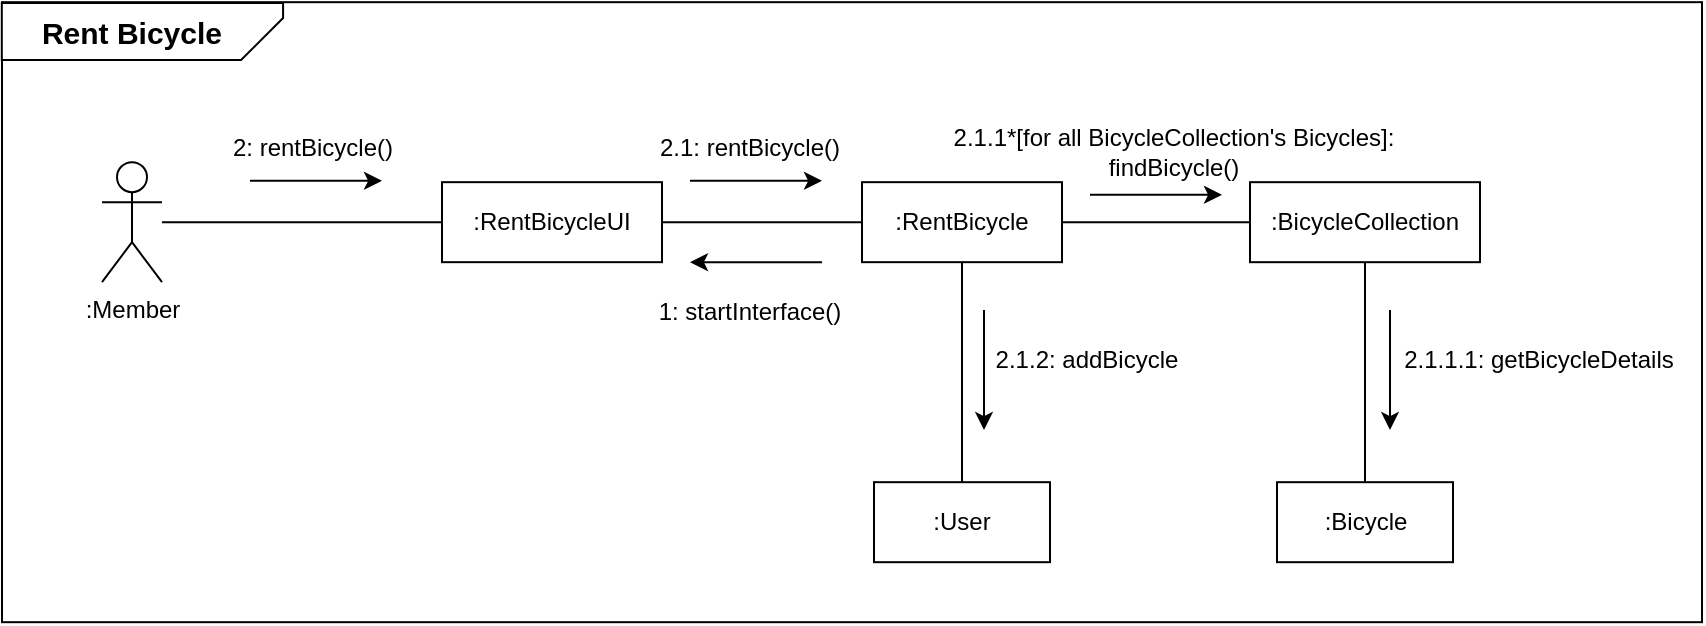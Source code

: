 <mxfile version="26.2.15">
  <diagram name="페이지-1" id="YrGnkqJNx8R0_pJG_wuY">
    <mxGraphModel dx="1370" dy="740" grid="1" gridSize="10" guides="1" tooltips="1" connect="1" arrows="1" fold="1" page="1" pageScale="1" pageWidth="200" pageHeight="200" math="0" shadow="0">
      <root>
        <mxCell id="0" />
        <mxCell id="1" parent="0" />
        <mxCell id="aCNtm3d9xgUVQaLuDEn9-1" value="" style="rounded=0;whiteSpace=wrap;html=1;" vertex="1" parent="1">
          <mxGeometry x="-270" y="46.09" width="850" height="310" as="geometry" />
        </mxCell>
        <mxCell id="aCNtm3d9xgUVQaLuDEn9-2" value=":Member" style="shape=umlActor;verticalLabelPosition=bottom;verticalAlign=top;html=1;outlineConnect=0;" vertex="1" parent="1">
          <mxGeometry x="-220" y="126.085" width="30" height="60" as="geometry" />
        </mxCell>
        <mxCell id="aCNtm3d9xgUVQaLuDEn9-3" value=":RentBicycleUI" style="rounded=0;whiteSpace=wrap;html=1;" vertex="1" parent="1">
          <mxGeometry x="-50" y="136.085" width="110" height="40" as="geometry" />
        </mxCell>
        <mxCell id="aCNtm3d9xgUVQaLuDEn9-4" value=":RentBicycle" style="rounded=0;whiteSpace=wrap;html=1;" vertex="1" parent="1">
          <mxGeometry x="160" y="136.085" width="100" height="40" as="geometry" />
        </mxCell>
        <mxCell id="aCNtm3d9xgUVQaLuDEn9-5" value="" style="endArrow=none;html=1;rounded=0;exitX=1;exitY=0.5;exitDx=0;exitDy=0;entryX=0;entryY=0.5;entryDx=0;entryDy=0;" edge="1" source="aCNtm3d9xgUVQaLuDEn9-3" target="aCNtm3d9xgUVQaLuDEn9-4" parent="1">
          <mxGeometry width="50" height="50" relative="1" as="geometry">
            <mxPoint x="100" y="206.085" as="sourcePoint" />
            <mxPoint x="150" y="156.085" as="targetPoint" />
          </mxGeometry>
        </mxCell>
        <mxCell id="aCNtm3d9xgUVQaLuDEn9-6" value="" style="endArrow=none;html=1;rounded=0;entryX=0;entryY=0.5;entryDx=0;entryDy=0;" edge="1" source="aCNtm3d9xgUVQaLuDEn9-2" target="aCNtm3d9xgUVQaLuDEn9-3" parent="1">
          <mxGeometry width="50" height="50" relative="1" as="geometry">
            <mxPoint x="100" y="206.085" as="sourcePoint" />
            <mxPoint x="150" y="156.085" as="targetPoint" />
          </mxGeometry>
        </mxCell>
        <mxCell id="aCNtm3d9xgUVQaLuDEn9-7" value=":BicycleCollection" style="rounded=0;whiteSpace=wrap;html=1;" vertex="1" parent="1">
          <mxGeometry x="354" y="136.09" width="115" height="40" as="geometry" />
        </mxCell>
        <mxCell id="aCNtm3d9xgUVQaLuDEn9-8" value="" style="endArrow=none;html=1;rounded=0;entryX=1;entryY=0.5;entryDx=0;entryDy=0;exitX=0;exitY=0.5;exitDx=0;exitDy=0;" edge="1" source="aCNtm3d9xgUVQaLuDEn9-7" target="aCNtm3d9xgUVQaLuDEn9-4" parent="1">
          <mxGeometry width="50" height="50" relative="1" as="geometry">
            <mxPoint x="110" y="206.085" as="sourcePoint" />
            <mxPoint x="160" y="156.085" as="targetPoint" />
          </mxGeometry>
        </mxCell>
        <mxCell id="aCNtm3d9xgUVQaLuDEn9-9" value="" style="endArrow=classic;html=1;rounded=0;" edge="1" parent="1">
          <mxGeometry width="50" height="50" relative="1" as="geometry">
            <mxPoint x="140" y="176.085" as="sourcePoint" />
            <mxPoint x="74" y="176.085" as="targetPoint" />
          </mxGeometry>
        </mxCell>
        <mxCell id="aCNtm3d9xgUVQaLuDEn9-12" value="1: startInterface()" style="text;html=1;align=center;verticalAlign=middle;whiteSpace=wrap;rounded=0;" vertex="1" parent="1">
          <mxGeometry x="44" y="186.085" width="120" height="30" as="geometry" />
        </mxCell>
        <mxCell id="aCNtm3d9xgUVQaLuDEn9-13" value=":Bicycle" style="rounded=0;whiteSpace=wrap;html=1;" vertex="1" parent="1">
          <mxGeometry x="367.5" y="286.09" width="88" height="40" as="geometry" />
        </mxCell>
        <mxCell id="aCNtm3d9xgUVQaLuDEn9-14" value="" style="endArrow=none;html=1;rounded=0;exitX=0.5;exitY=1;exitDx=0;exitDy=0;entryX=0.5;entryY=0;entryDx=0;entryDy=0;" edge="1" source="aCNtm3d9xgUVQaLuDEn9-7" target="aCNtm3d9xgUVQaLuDEn9-13" parent="1">
          <mxGeometry width="50" height="50" relative="1" as="geometry">
            <mxPoint x="294" y="256.085" as="sourcePoint" />
            <mxPoint x="344" y="206.085" as="targetPoint" />
          </mxGeometry>
        </mxCell>
        <mxCell id="aCNtm3d9xgUVQaLuDEn9-15" value="" style="endArrow=classic;html=1;rounded=0;" edge="1" parent="1">
          <mxGeometry width="50" height="50" relative="1" as="geometry">
            <mxPoint x="74" y="135.415" as="sourcePoint" />
            <mxPoint x="140" y="135.415" as="targetPoint" />
          </mxGeometry>
        </mxCell>
        <mxCell id="aCNtm3d9xgUVQaLuDEn9-16" value="" style="endArrow=classic;html=1;rounded=0;" edge="1" parent="1">
          <mxGeometry width="50" height="50" relative="1" as="geometry">
            <mxPoint x="-146" y="135.415" as="sourcePoint" />
            <mxPoint x="-80" y="135.415" as="targetPoint" />
          </mxGeometry>
        </mxCell>
        <mxCell id="aCNtm3d9xgUVQaLuDEn9-17" value="2: rentBicycle()" style="text;html=1;align=center;verticalAlign=middle;whiteSpace=wrap;rounded=0;" vertex="1" parent="1">
          <mxGeometry x="-170" y="104.085" width="111" height="30" as="geometry" />
        </mxCell>
        <mxCell id="aCNtm3d9xgUVQaLuDEn9-18" value="" style="endArrow=classic;html=1;rounded=0;" edge="1" parent="1">
          <mxGeometry width="50" height="50" relative="1" as="geometry">
            <mxPoint x="274" y="142.415" as="sourcePoint" />
            <mxPoint x="340" y="142.415" as="targetPoint" />
          </mxGeometry>
        </mxCell>
        <mxCell id="aCNtm3d9xgUVQaLuDEn9-19" value="2.1.1.1: getBicycleDetails" style="text;html=1;align=center;verticalAlign=middle;whiteSpace=wrap;rounded=0;" vertex="1" parent="1">
          <mxGeometry x="427" y="210" width="143" height="30" as="geometry" />
        </mxCell>
        <mxCell id="aCNtm3d9xgUVQaLuDEn9-20" value="2.1: rentBicycle()" style="text;html=1;align=center;verticalAlign=middle;whiteSpace=wrap;rounded=0;" vertex="1" parent="1">
          <mxGeometry x="31" y="104.085" width="146" height="30" as="geometry" />
        </mxCell>
        <mxCell id="aCNtm3d9xgUVQaLuDEn9-21" value="" style="endArrow=classic;html=1;rounded=0;" edge="1" parent="1">
          <mxGeometry width="50" height="50" relative="1" as="geometry">
            <mxPoint x="424" y="200.005" as="sourcePoint" />
            <mxPoint x="424" y="260.005" as="targetPoint" />
          </mxGeometry>
        </mxCell>
        <mxCell id="aCNtm3d9xgUVQaLuDEn9-22" value="2.1.1*[for all BicycleCollection&#39;s Bicycles]: findBicycle()" style="text;html=1;align=center;verticalAlign=middle;whiteSpace=wrap;rounded=0;" vertex="1" parent="1">
          <mxGeometry x="200.5" y="106.09" width="229.5" height="30" as="geometry" />
        </mxCell>
        <mxCell id="aCNtm3d9xgUVQaLuDEn9-23" value="" style="shape=card;whiteSpace=wrap;html=1;rotation=90;direction=south;size=21;" vertex="1" parent="1">
          <mxGeometry x="-214" y="-9.55" width="28.44" height="140.64" as="geometry" />
        </mxCell>
        <mxCell id="aCNtm3d9xgUVQaLuDEn9-24" value="&lt;span style=&quot;font-size: 15px;&quot;&gt;&lt;b&gt;Rent Bicycle&lt;/b&gt;&lt;/span&gt;" style="text;html=1;align=center;verticalAlign=middle;whiteSpace=wrap;rounded=0;" vertex="1" parent="1">
          <mxGeometry x="-265" y="45.77" width="120" height="30" as="geometry" />
        </mxCell>
        <mxCell id="aCNtm3d9xgUVQaLuDEn9-26" value=":User" style="rounded=0;whiteSpace=wrap;html=1;" vertex="1" parent="1">
          <mxGeometry x="166" y="286.09" width="88" height="40" as="geometry" />
        </mxCell>
        <mxCell id="aCNtm3d9xgUVQaLuDEn9-27" value="" style="endArrow=none;html=1;rounded=0;entryX=0.5;entryY=1;entryDx=0;entryDy=0;exitX=0.5;exitY=0;exitDx=0;exitDy=0;" edge="1" parent="1" source="aCNtm3d9xgUVQaLuDEn9-26" target="aCNtm3d9xgUVQaLuDEn9-4">
          <mxGeometry width="50" height="50" relative="1" as="geometry">
            <mxPoint x="160" y="250" as="sourcePoint" />
            <mxPoint x="210" y="200" as="targetPoint" />
          </mxGeometry>
        </mxCell>
        <mxCell id="aCNtm3d9xgUVQaLuDEn9-29" value="" style="endArrow=classic;html=1;rounded=0;" edge="1" parent="1">
          <mxGeometry width="50" height="50" relative="1" as="geometry">
            <mxPoint x="221" y="200.005" as="sourcePoint" />
            <mxPoint x="221" y="260.005" as="targetPoint" />
          </mxGeometry>
        </mxCell>
        <mxCell id="aCNtm3d9xgUVQaLuDEn9-30" value="2.1.2: addBicycle" style="text;html=1;align=center;verticalAlign=middle;whiteSpace=wrap;rounded=0;" vertex="1" parent="1">
          <mxGeometry x="200.5" y="210" width="143" height="30" as="geometry" />
        </mxCell>
      </root>
    </mxGraphModel>
  </diagram>
</mxfile>
